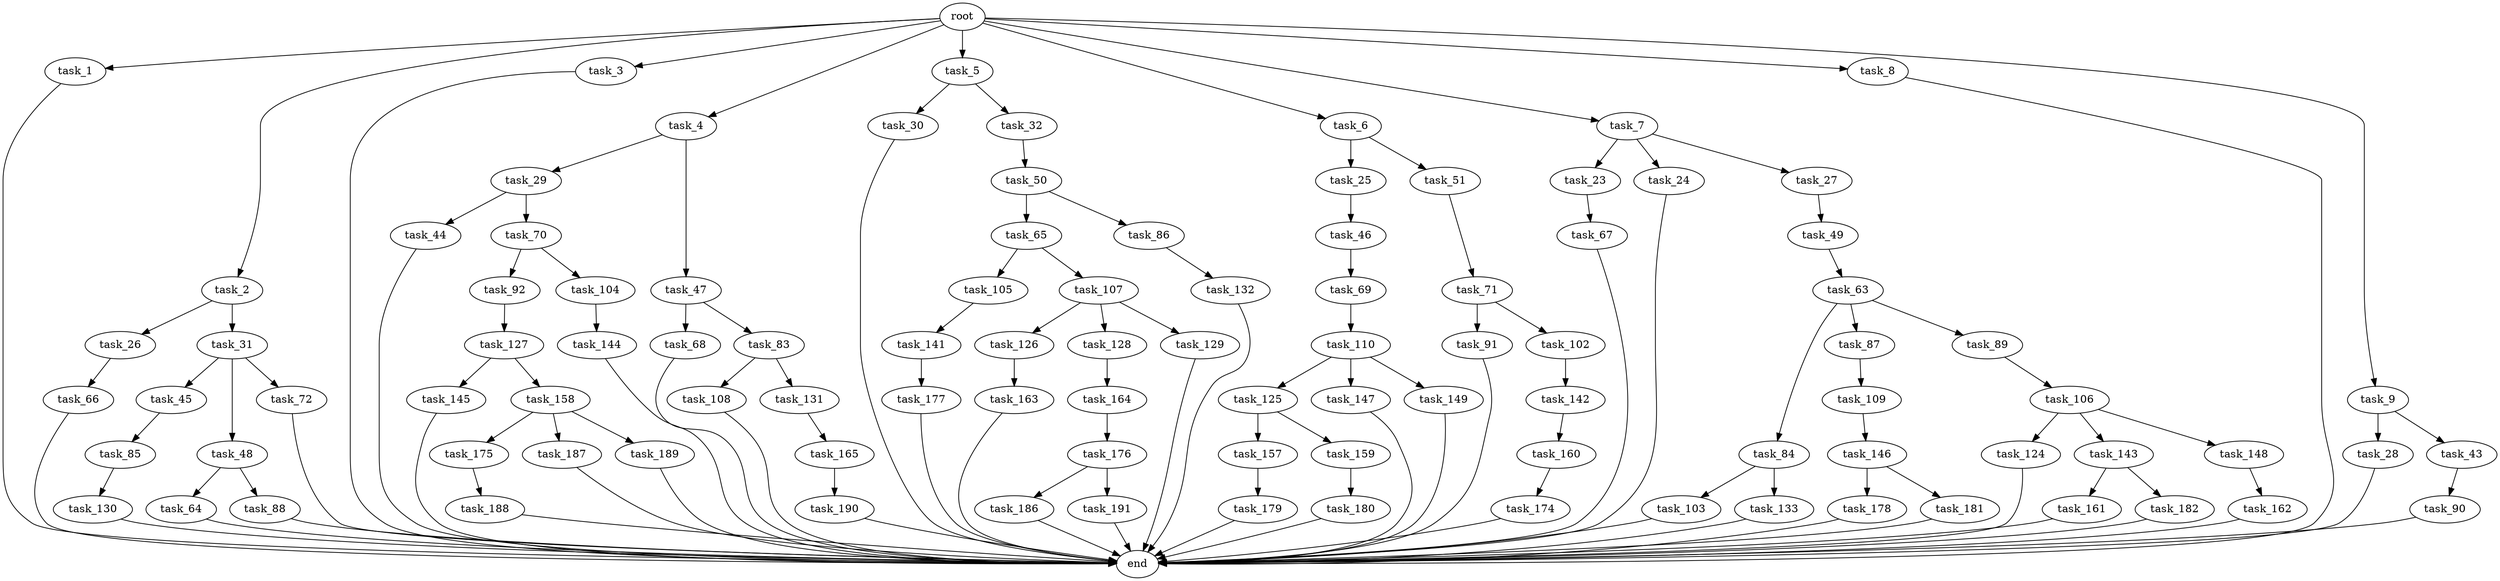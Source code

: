 digraph G {
  root [size="0.000000"];
  task_1 [size="1.024000"];
  task_2 [size="1.024000"];
  task_3 [size="1.024000"];
  task_4 [size="1.024000"];
  task_5 [size="1.024000"];
  task_6 [size="1.024000"];
  task_7 [size="1.024000"];
  task_8 [size="1.024000"];
  task_9 [size="1.024000"];
  task_23 [size="695784701.952000"];
  task_24 [size="695784701.952000"];
  task_25 [size="137438953.472000"];
  task_26 [size="549755813.888000"];
  task_27 [size="695784701.952000"];
  task_28 [size="77309411.328000"];
  task_29 [size="549755813.888000"];
  task_30 [size="34359738.368000"];
  task_31 [size="549755813.888000"];
  task_32 [size="34359738.368000"];
  task_43 [size="77309411.328000"];
  task_44 [size="34359738.368000"];
  task_45 [size="549755813.888000"];
  task_46 [size="137438953.472000"];
  task_47 [size="549755813.888000"];
  task_48 [size="549755813.888000"];
  task_49 [size="858993459.200000"];
  task_50 [size="549755813.888000"];
  task_51 [size="137438953.472000"];
  task_63 [size="34359738.368000"];
  task_64 [size="137438953.472000"];
  task_65 [size="34359738.368000"];
  task_66 [size="214748364.800000"];
  task_67 [size="695784701.952000"];
  task_68 [size="309237645.312000"];
  task_69 [size="695784701.952000"];
  task_70 [size="34359738.368000"];
  task_71 [size="695784701.952000"];
  task_72 [size="549755813.888000"];
  task_83 [size="309237645.312000"];
  task_84 [size="77309411.328000"];
  task_85 [size="858993459.200000"];
  task_86 [size="34359738.368000"];
  task_87 [size="77309411.328000"];
  task_88 [size="137438953.472000"];
  task_89 [size="77309411.328000"];
  task_90 [size="695784701.952000"];
  task_91 [size="309237645.312000"];
  task_92 [size="420906795.008000"];
  task_102 [size="309237645.312000"];
  task_103 [size="420906795.008000"];
  task_104 [size="420906795.008000"];
  task_105 [size="420906795.008000"];
  task_106 [size="420906795.008000"];
  task_107 [size="420906795.008000"];
  task_108 [size="309237645.312000"];
  task_109 [size="309237645.312000"];
  task_110 [size="77309411.328000"];
  task_124 [size="695784701.952000"];
  task_125 [size="549755813.888000"];
  task_126 [size="137438953.472000"];
  task_127 [size="695784701.952000"];
  task_128 [size="137438953.472000"];
  task_129 [size="137438953.472000"];
  task_130 [size="420906795.008000"];
  task_131 [size="309237645.312000"];
  task_132 [size="77309411.328000"];
  task_133 [size="420906795.008000"];
  task_141 [size="549755813.888000"];
  task_142 [size="214748364.800000"];
  task_143 [size="695784701.952000"];
  task_144 [size="549755813.888000"];
  task_145 [size="695784701.952000"];
  task_146 [size="420906795.008000"];
  task_147 [size="549755813.888000"];
  task_148 [size="695784701.952000"];
  task_149 [size="549755813.888000"];
  task_157 [size="549755813.888000"];
  task_158 [size="695784701.952000"];
  task_159 [size="549755813.888000"];
  task_160 [size="214748364.800000"];
  task_161 [size="137438953.472000"];
  task_162 [size="34359738.368000"];
  task_163 [size="137438953.472000"];
  task_164 [size="309237645.312000"];
  task_165 [size="137438953.472000"];
  task_174 [size="549755813.888000"];
  task_175 [size="420906795.008000"];
  task_176 [size="137438953.472000"];
  task_177 [size="858993459.200000"];
  task_178 [size="137438953.472000"];
  task_179 [size="309237645.312000"];
  task_180 [size="420906795.008000"];
  task_181 [size="137438953.472000"];
  task_182 [size="137438953.472000"];
  task_186 [size="549755813.888000"];
  task_187 [size="420906795.008000"];
  task_188 [size="214748364.800000"];
  task_189 [size="420906795.008000"];
  task_190 [size="34359738.368000"];
  task_191 [size="549755813.888000"];
  end [size="0.000000"];

  root -> task_1 [size="1.000000"];
  root -> task_2 [size="1.000000"];
  root -> task_3 [size="1.000000"];
  root -> task_4 [size="1.000000"];
  root -> task_5 [size="1.000000"];
  root -> task_6 [size="1.000000"];
  root -> task_7 [size="1.000000"];
  root -> task_8 [size="1.000000"];
  root -> task_9 [size="1.000000"];
  task_1 -> end [size="1.000000"];
  task_2 -> task_26 [size="536870912.000000"];
  task_2 -> task_31 [size="536870912.000000"];
  task_3 -> end [size="1.000000"];
  task_4 -> task_29 [size="536870912.000000"];
  task_4 -> task_47 [size="536870912.000000"];
  task_5 -> task_30 [size="33554432.000000"];
  task_5 -> task_32 [size="33554432.000000"];
  task_6 -> task_25 [size="134217728.000000"];
  task_6 -> task_51 [size="134217728.000000"];
  task_7 -> task_23 [size="679477248.000000"];
  task_7 -> task_24 [size="679477248.000000"];
  task_7 -> task_27 [size="679477248.000000"];
  task_8 -> end [size="1.000000"];
  task_9 -> task_28 [size="75497472.000000"];
  task_9 -> task_43 [size="75497472.000000"];
  task_23 -> task_67 [size="679477248.000000"];
  task_24 -> end [size="1.000000"];
  task_25 -> task_46 [size="134217728.000000"];
  task_26 -> task_66 [size="209715200.000000"];
  task_27 -> task_49 [size="838860800.000000"];
  task_28 -> end [size="1.000000"];
  task_29 -> task_44 [size="33554432.000000"];
  task_29 -> task_70 [size="33554432.000000"];
  task_30 -> end [size="1.000000"];
  task_31 -> task_45 [size="536870912.000000"];
  task_31 -> task_48 [size="536870912.000000"];
  task_31 -> task_72 [size="536870912.000000"];
  task_32 -> task_50 [size="536870912.000000"];
  task_43 -> task_90 [size="679477248.000000"];
  task_44 -> end [size="1.000000"];
  task_45 -> task_85 [size="838860800.000000"];
  task_46 -> task_69 [size="679477248.000000"];
  task_47 -> task_68 [size="301989888.000000"];
  task_47 -> task_83 [size="301989888.000000"];
  task_48 -> task_64 [size="134217728.000000"];
  task_48 -> task_88 [size="134217728.000000"];
  task_49 -> task_63 [size="33554432.000000"];
  task_50 -> task_65 [size="33554432.000000"];
  task_50 -> task_86 [size="33554432.000000"];
  task_51 -> task_71 [size="679477248.000000"];
  task_63 -> task_84 [size="75497472.000000"];
  task_63 -> task_87 [size="75497472.000000"];
  task_63 -> task_89 [size="75497472.000000"];
  task_64 -> end [size="1.000000"];
  task_65 -> task_105 [size="411041792.000000"];
  task_65 -> task_107 [size="411041792.000000"];
  task_66 -> end [size="1.000000"];
  task_67 -> end [size="1.000000"];
  task_68 -> end [size="1.000000"];
  task_69 -> task_110 [size="75497472.000000"];
  task_70 -> task_92 [size="411041792.000000"];
  task_70 -> task_104 [size="411041792.000000"];
  task_71 -> task_91 [size="301989888.000000"];
  task_71 -> task_102 [size="301989888.000000"];
  task_72 -> end [size="1.000000"];
  task_83 -> task_108 [size="301989888.000000"];
  task_83 -> task_131 [size="301989888.000000"];
  task_84 -> task_103 [size="411041792.000000"];
  task_84 -> task_133 [size="411041792.000000"];
  task_85 -> task_130 [size="411041792.000000"];
  task_86 -> task_132 [size="75497472.000000"];
  task_87 -> task_109 [size="301989888.000000"];
  task_88 -> end [size="1.000000"];
  task_89 -> task_106 [size="411041792.000000"];
  task_90 -> end [size="1.000000"];
  task_91 -> end [size="1.000000"];
  task_92 -> task_127 [size="679477248.000000"];
  task_102 -> task_142 [size="209715200.000000"];
  task_103 -> end [size="1.000000"];
  task_104 -> task_144 [size="536870912.000000"];
  task_105 -> task_141 [size="536870912.000000"];
  task_106 -> task_124 [size="679477248.000000"];
  task_106 -> task_143 [size="679477248.000000"];
  task_106 -> task_148 [size="679477248.000000"];
  task_107 -> task_126 [size="134217728.000000"];
  task_107 -> task_128 [size="134217728.000000"];
  task_107 -> task_129 [size="134217728.000000"];
  task_108 -> end [size="1.000000"];
  task_109 -> task_146 [size="411041792.000000"];
  task_110 -> task_125 [size="536870912.000000"];
  task_110 -> task_147 [size="536870912.000000"];
  task_110 -> task_149 [size="536870912.000000"];
  task_124 -> end [size="1.000000"];
  task_125 -> task_157 [size="536870912.000000"];
  task_125 -> task_159 [size="536870912.000000"];
  task_126 -> task_163 [size="134217728.000000"];
  task_127 -> task_145 [size="679477248.000000"];
  task_127 -> task_158 [size="679477248.000000"];
  task_128 -> task_164 [size="301989888.000000"];
  task_129 -> end [size="1.000000"];
  task_130 -> end [size="1.000000"];
  task_131 -> task_165 [size="134217728.000000"];
  task_132 -> end [size="1.000000"];
  task_133 -> end [size="1.000000"];
  task_141 -> task_177 [size="838860800.000000"];
  task_142 -> task_160 [size="209715200.000000"];
  task_143 -> task_161 [size="134217728.000000"];
  task_143 -> task_182 [size="134217728.000000"];
  task_144 -> end [size="1.000000"];
  task_145 -> end [size="1.000000"];
  task_146 -> task_178 [size="134217728.000000"];
  task_146 -> task_181 [size="134217728.000000"];
  task_147 -> end [size="1.000000"];
  task_148 -> task_162 [size="33554432.000000"];
  task_149 -> end [size="1.000000"];
  task_157 -> task_179 [size="301989888.000000"];
  task_158 -> task_175 [size="411041792.000000"];
  task_158 -> task_187 [size="411041792.000000"];
  task_158 -> task_189 [size="411041792.000000"];
  task_159 -> task_180 [size="411041792.000000"];
  task_160 -> task_174 [size="536870912.000000"];
  task_161 -> end [size="1.000000"];
  task_162 -> end [size="1.000000"];
  task_163 -> end [size="1.000000"];
  task_164 -> task_176 [size="134217728.000000"];
  task_165 -> task_190 [size="33554432.000000"];
  task_174 -> end [size="1.000000"];
  task_175 -> task_188 [size="209715200.000000"];
  task_176 -> task_186 [size="536870912.000000"];
  task_176 -> task_191 [size="536870912.000000"];
  task_177 -> end [size="1.000000"];
  task_178 -> end [size="1.000000"];
  task_179 -> end [size="1.000000"];
  task_180 -> end [size="1.000000"];
  task_181 -> end [size="1.000000"];
  task_182 -> end [size="1.000000"];
  task_186 -> end [size="1.000000"];
  task_187 -> end [size="1.000000"];
  task_188 -> end [size="1.000000"];
  task_189 -> end [size="1.000000"];
  task_190 -> end [size="1.000000"];
  task_191 -> end [size="1.000000"];
}
